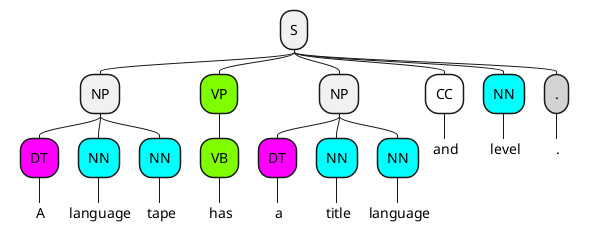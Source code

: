 @startmindmap
top to bottom direction
+ S
++ NP
+++[#MAGENTA] DT
++++_ A
+++[#CYAN] NN
++++_ language
+++[#CYAN] NN
++++_ tape
++[#CHARTREUSE] VP
+++[#CHARTREUSE] VB
++++_ has
++ NP
+++[#MAGENTA] DT
++++_ a
+++[#CYAN] NN
++++_ title
+++[#CYAN] NN
++++_ language
++[#WHITE] CC
+++_ and
++[#CYAN] NN
+++_ level
++[#LIGHTGREY] .
+++_ .

@endmindmap

